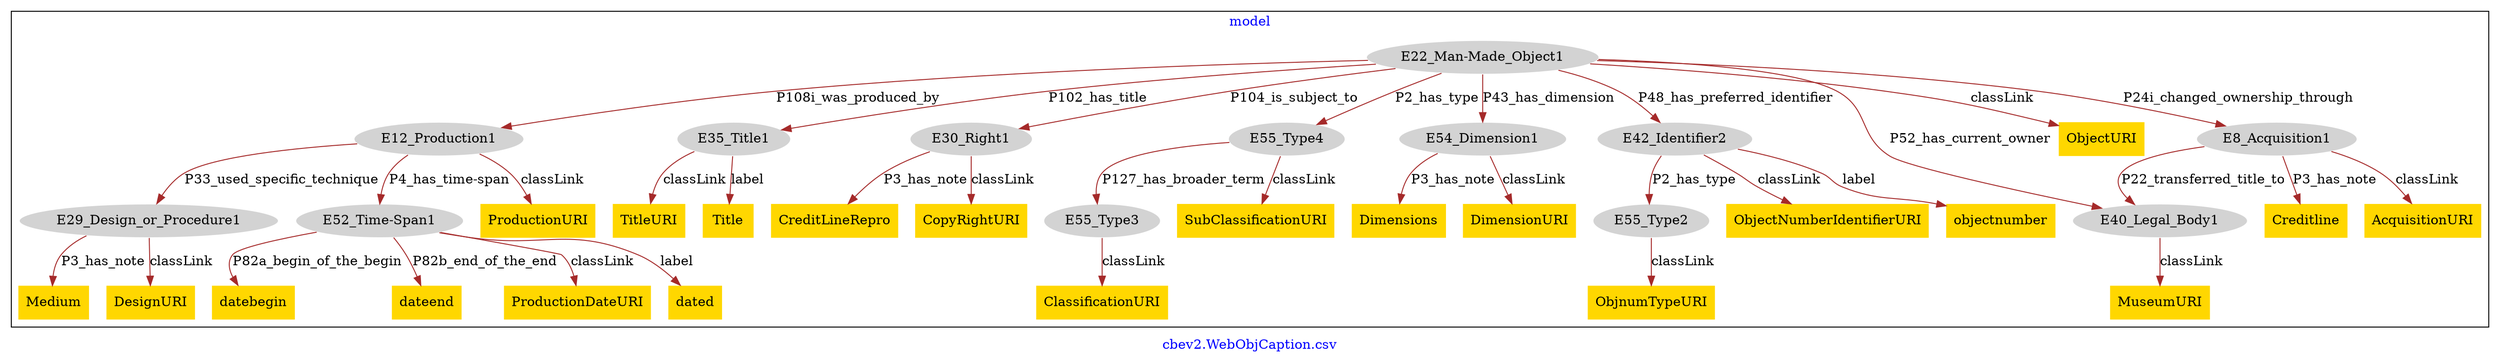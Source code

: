 digraph n0 {
fontcolor="blue"
remincross="true"
label="cbev2.WebObjCaption.csv"
subgraph cluster {
label="model"
n2[style="filled",color="white",fillcolor="lightgray",label="E12_Production1"];
n3[style="filled",color="white",fillcolor="lightgray",label="E29_Design_or_Procedure1"];
n4[style="filled",color="white",fillcolor="lightgray",label="E52_Time-Span1"];
n5[shape="plaintext",style="filled",fillcolor="gold",label="ProductionURI"];
n6[style="filled",color="white",fillcolor="lightgray",label="E22_Man-Made_Object1"];
n7[style="filled",color="white",fillcolor="lightgray",label="E35_Title1"];
n8[style="filled",color="white",fillcolor="lightgray",label="E30_Right1"];
n9[style="filled",color="white",fillcolor="lightgray",label="E55_Type4"];
n10[style="filled",color="white",fillcolor="lightgray",label="E54_Dimension1"];
n11[style="filled",color="white",fillcolor="lightgray",label="E42_Identifier2"];
n12[style="filled",color="white",fillcolor="lightgray",label="E40_Legal_Body1"];
n13[shape="plaintext",style="filled",fillcolor="gold",label="ObjectURI"];
n14[shape="plaintext",style="filled",fillcolor="gold",label="Medium"];
n15[shape="plaintext",style="filled",fillcolor="gold",label="DesignURI"];
n16[shape="plaintext",style="filled",fillcolor="gold",label="CreditLineRepro"];
n17[shape="plaintext",style="filled",fillcolor="gold",label="CopyRightURI"];
n18[shape="plaintext",style="filled",fillcolor="gold",label="TitleURI"];
n19[shape="plaintext",style="filled",fillcolor="gold",label="Title"];
n20[shape="plaintext",style="filled",fillcolor="gold",label="MuseumURI"];
n21[style="filled",color="white",fillcolor="lightgray",label="E55_Type2"];
n22[shape="plaintext",style="filled",fillcolor="gold",label="ObjectNumberIdentifierURI"];
n23[shape="plaintext",style="filled",fillcolor="gold",label="objectnumber"];
n24[shape="plaintext",style="filled",fillcolor="gold",label="datebegin"];
n25[shape="plaintext",style="filled",fillcolor="gold",label="dateend"];
n26[shape="plaintext",style="filled",fillcolor="gold",label="ProductionDateURI"];
n27[shape="plaintext",style="filled",fillcolor="gold",label="dated"];
n28[shape="plaintext",style="filled",fillcolor="gold",label="Dimensions"];
n29[shape="plaintext",style="filled",fillcolor="gold",label="DimensionURI"];
n30[shape="plaintext",style="filled",fillcolor="gold",label="ObjnumTypeURI"];
n31[style="filled",color="white",fillcolor="lightgray",label="E55_Type3"];
n32[shape="plaintext",style="filled",fillcolor="gold",label="ClassificationURI"];
n33[shape="plaintext",style="filled",fillcolor="gold",label="SubClassificationURI"];
n34[style="filled",color="white",fillcolor="lightgray",label="E8_Acquisition1"];
n35[shape="plaintext",style="filled",fillcolor="gold",label="Creditline"];
n36[shape="plaintext",style="filled",fillcolor="gold",label="AcquisitionURI"];
}
n2 -> n3[color="brown",fontcolor="black",label="P33_used_specific_technique"]
n2 -> n4[color="brown",fontcolor="black",label="P4_has_time-span"]
n2 -> n5[color="brown",fontcolor="black",label="classLink"]
n6 -> n7[color="brown",fontcolor="black",label="P102_has_title"]
n6 -> n8[color="brown",fontcolor="black",label="P104_is_subject_to"]
n6 -> n2[color="brown",fontcolor="black",label="P108i_was_produced_by"]
n6 -> n9[color="brown",fontcolor="black",label="P2_has_type"]
n6 -> n10[color="brown",fontcolor="black",label="P43_has_dimension"]
n6 -> n11[color="brown",fontcolor="black",label="P48_has_preferred_identifier"]
n6 -> n12[color="brown",fontcolor="black",label="P52_has_current_owner"]
n6 -> n13[color="brown",fontcolor="black",label="classLink"]
n3 -> n14[color="brown",fontcolor="black",label="P3_has_note"]
n3 -> n15[color="brown",fontcolor="black",label="classLink"]
n8 -> n16[color="brown",fontcolor="black",label="P3_has_note"]
n8 -> n17[color="brown",fontcolor="black",label="classLink"]
n7 -> n18[color="brown",fontcolor="black",label="classLink"]
n7 -> n19[color="brown",fontcolor="black",label="label"]
n12 -> n20[color="brown",fontcolor="black",label="classLink"]
n11 -> n21[color="brown",fontcolor="black",label="P2_has_type"]
n11 -> n22[color="brown",fontcolor="black",label="classLink"]
n11 -> n23[color="brown",fontcolor="black",label="label"]
n4 -> n24[color="brown",fontcolor="black",label="P82a_begin_of_the_begin"]
n4 -> n25[color="brown",fontcolor="black",label="P82b_end_of_the_end"]
n4 -> n26[color="brown",fontcolor="black",label="classLink"]
n4 -> n27[color="brown",fontcolor="black",label="label"]
n10 -> n28[color="brown",fontcolor="black",label="P3_has_note"]
n10 -> n29[color="brown",fontcolor="black",label="classLink"]
n21 -> n30[color="brown",fontcolor="black",label="classLink"]
n31 -> n32[color="brown",fontcolor="black",label="classLink"]
n9 -> n31[color="brown",fontcolor="black",label="P127_has_broader_term"]
n9 -> n33[color="brown",fontcolor="black",label="classLink"]
n34 -> n12[color="brown",fontcolor="black",label="P22_transferred_title_to"]
n34 -> n35[color="brown",fontcolor="black",label="P3_has_note"]
n34 -> n36[color="brown",fontcolor="black",label="classLink"]
n6 -> n34[color="brown",fontcolor="black",label="P24i_changed_ownership_through"]
}
